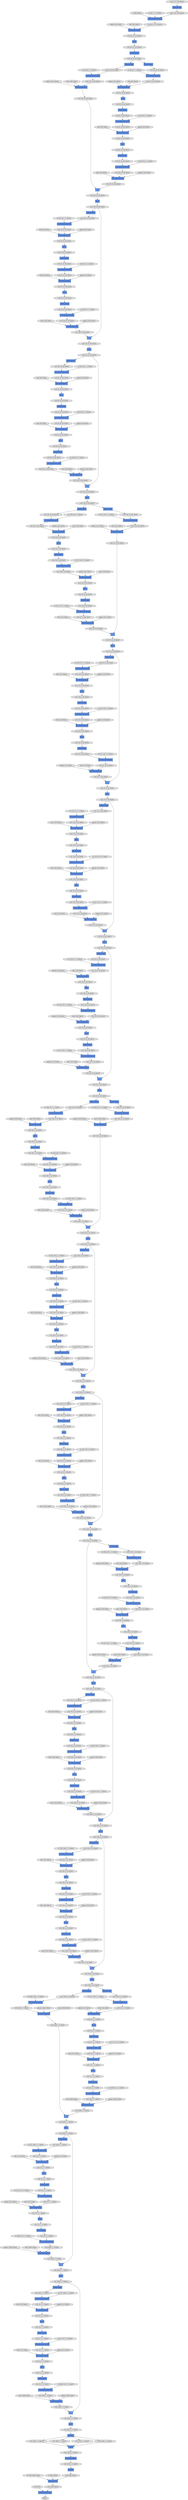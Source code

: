 digraph graphname{rankdir=TB;47466506158160 [label="(128, 1024, 4, 14), float32",shape="octagon",fillcolor="#E0E0E0",style="filled"];47465278865488 [label="gamma: (256), float32",shape="octagon",fillcolor="#E0E0E0",style="filled"];47466506027152 [label="HaloExchange",shape="record",fillcolor="#6495ED",style="filled"];47466499211408 [label="(128, 256, 16, 56), float32",shape="octagon",fillcolor="#E0E0E0",style="filled"];47466499211472 [label="(128, 256, 16, 56), float32",shape="octagon",fillcolor="#E0E0E0",style="filled"];47466506158352 [label="(128, 1024, 4, 14), float32",shape="octagon",fillcolor="#E0E0E0",style="filled"];47466506027280 [label="(128, 128, 8, 28), float32",shape="octagon",fillcolor="#E0E0E0",style="filled"];47465278767440 [label="W: (256, 512, 1, 1), float32",shape="octagon",fillcolor="#E0E0E0",style="filled"];47465278865808 [label="beta: (256), float32",shape="octagon",fillcolor="#E0E0E0",style="filled"];47466506027536 [label="(128, 512, 8, 28), float32",shape="octagon",fillcolor="#E0E0E0",style="filled"];47466506158736 [label="(128, 256, 4, 14), float32",shape="octagon",fillcolor="#E0E0E0",style="filled"];47466506027664 [label="(128, 512, 8, 28), float32",shape="octagon",fillcolor="#E0E0E0",style="filled"];47466499211984 [label="HaloExchange",shape="record",fillcolor="#6495ED",style="filled"];47465278866192 [label="W: (256, 256, 3, 3), float32",shape="octagon",fillcolor="#E0E0E0",style="filled"];47465278767888 [label="gamma: (256), float32",shape="octagon",fillcolor="#E0E0E0",style="filled"];47466506027792 [label="(128, 512, 8, 28), float32",shape="octagon",fillcolor="#E0E0E0",style="filled"];47466499212048 [label="(128, 256, 16, 56), float32",shape="octagon",fillcolor="#E0E0E0",style="filled"];47466506159120 [label="HaloExchange",shape="record",fillcolor="#6495ED",style="filled"];47466506028048 [label="Convolution2DFunction",shape="record",fillcolor="#6495ED",style="filled"];47465278768208 [label="beta: (256), float32",shape="octagon",fillcolor="#E0E0E0",style="filled"];47465278866640 [label="gamma: (256), float32",shape="octagon",fillcolor="#E0E0E0",style="filled"];47466506159376 [label="BatchNormalization",shape="record",fillcolor="#6495ED",style="filled"];47466506028304 [label="BatchNormalization",shape="record",fillcolor="#6495ED",style="filled"];47466499212560 [label="(128, 128, 8, 28), float32",shape="octagon",fillcolor="#E0E0E0",style="filled"];47466506159440 [label="(128, 256, 4, 14), float32",shape="octagon",fillcolor="#E0E0E0",style="filled"];47466506028368 [label="(128, 512, 8, 28), float32",shape="octagon",fillcolor="#E0E0E0",style="filled"];47466506159568 [label="Convolution2DFunction",shape="record",fillcolor="#6495ED",style="filled"];47465278768592 [label="W: (256, 256, 3, 3), float32",shape="octagon",fillcolor="#E0E0E0",style="filled"];47465278866960 [label="beta: (256), float32",shape="octagon",fillcolor="#E0E0E0",style="filled"];47466506159696 [label="(128, 256, 4, 14), float32",shape="octagon",fillcolor="#E0E0E0",style="filled"];47466499212944 [label="_ + _",shape="record",fillcolor="#6495ED",style="filled"];47466506159824 [label="HaloExchange",shape="record",fillcolor="#6495ED",style="filled"];47466506028880 [label="AllGather",shape="record",fillcolor="#6495ED",style="filled"];47466506159952 [label="(128, 256, 4, 14), float32",shape="octagon",fillcolor="#E0E0E0",style="filled"];47465278867344 [label="W: (1024, 256, 1, 1), float32",shape="octagon",fillcolor="#E0E0E0",style="filled"];47465278769040 [label="gamma: (256), float32",shape="octagon",fillcolor="#E0E0E0",style="filled"];47466506028944 [label="(128, 512, 8, 28), float32",shape="octagon",fillcolor="#E0E0E0",style="filled"];47466499213200 [label="BatchNormalization",shape="record",fillcolor="#6495ED",style="filled"];47466499213264 [label="(128, 128, 8, 28), float32",shape="octagon",fillcolor="#E0E0E0",style="filled"];47466499213392 [label="Convolution2DFunction",shape="record",fillcolor="#6495ED",style="filled"];47466506160336 [label="(128, 256, 4, 14), float32",shape="octagon",fillcolor="#E0E0E0",style="filled"];47465278769360 [label="beta: (256), float32",shape="octagon",fillcolor="#E0E0E0",style="filled"];47466499213520 [label="(128, 128, 8, 28), float32",shape="octagon",fillcolor="#E0E0E0",style="filled"];47464412580112 [label="MaxPoolingND",shape="record",fillcolor="#6495ED",style="filled"];47465278867792 [label="gamma: (1024), float32",shape="octagon",fillcolor="#E0E0E0",style="filled"];47466506029392 [label="_ + _",shape="record",fillcolor="#6495ED",style="filled"];47466499213648 [label="HaloExchange",shape="record",fillcolor="#6495ED",style="filled"];47466506029456 [label="(128, 256, 4, 14), float32",shape="octagon",fillcolor="#E0E0E0",style="filled"];47466499213776 [label="(128, 128, 8, 28), float32",shape="octagon",fillcolor="#E0E0E0",style="filled"];47466506160720 [label="Convolution2DFunction",shape="record",fillcolor="#6495ED",style="filled"];47465278769744 [label="W: (1024, 256, 1, 1), float32",shape="octagon",fillcolor="#E0E0E0",style="filled"];47465278868112 [label="beta: (1024), float32",shape="octagon",fillcolor="#E0E0E0",style="filled"];47466506029840 [label="Convolution2DFunction",shape="record",fillcolor="#6495ED",style="filled"];47466499214096 [label="ReLU",shape="record",fillcolor="#6495ED",style="filled"];47466506160976 [label="BatchNormalization",shape="record",fillcolor="#6495ED",style="filled"];47466499214160 [label="(128, 128, 8, 28), float32",shape="octagon",fillcolor="#E0E0E0",style="filled"];47466506161040 [label="(128, 256, 4, 14), float32",shape="octagon",fillcolor="#E0E0E0",style="filled"];47466506161168 [label="ReLU",shape="record",fillcolor="#6495ED",style="filled"];47465278770192 [label="gamma: (1024), float32",shape="octagon",fillcolor="#E0E0E0",style="filled"];47466506030096 [label="BatchNormalization",shape="record",fillcolor="#6495ED",style="filled"];47466506030160 [label="(128, 256, 4, 14), float32",shape="octagon",fillcolor="#E0E0E0",style="filled"];47466506161296 [label="(128, 256, 4, 14), float32",shape="octagon",fillcolor="#E0E0E0",style="filled"];47466506030288 [label="HaloExchange",shape="record",fillcolor="#6495ED",style="filled"];47466499214544 [label="Convolution2DFunction",shape="record",fillcolor="#6495ED",style="filled"];47465278868752 [label="W: (512, 1024, 1, 1), float32",shape="octagon",fillcolor="#E0E0E0",style="filled"];47466506161424 [label="_ + _",shape="record",fillcolor="#6495ED",style="filled"];47465278770512 [label="beta: (1024), float32",shape="octagon",fillcolor="#E0E0E0",style="filled"];47466506030416 [label="(128, 256, 4, 14), float32",shape="octagon",fillcolor="#E0E0E0",style="filled"];47466506161552 [label="(128, 256, 4, 14), float32",shape="octagon",fillcolor="#E0E0E0",style="filled"];47466506030544 [label="HaloExchange",shape="record",fillcolor="#6495ED",style="filled"];47466499214800 [label="BatchNormalization",shape="record",fillcolor="#6495ED",style="filled"];47466499214864 [label="(128, 128, 8, 28), float32",shape="octagon",fillcolor="#E0E0E0",style="filled"];47466506161744 [label="BatchNormalization",shape="record",fillcolor="#6495ED",style="filled"];47466506030672 [label="(128, 256, 4, 14), float32",shape="octagon",fillcolor="#E0E0E0",style="filled"];47466499214992 [label="Convolution2DFunction",shape="record",fillcolor="#6495ED",style="filled"];47465278869200 [label="gamma: (512), float32",shape="octagon",fillcolor="#E0E0E0",style="filled"];47465278770896 [label="W: (1024, 512, 1, 1), float32",shape="octagon",fillcolor="#E0E0E0",style="filled"];47466506161936 [label="(128, 1024, 4, 14), float32",shape="octagon",fillcolor="#E0E0E0",style="filled"];47466499215120 [label="(128, 128, 8, 28), float32",shape="octagon",fillcolor="#E0E0E0",style="filled"];47466506162064 [label="(128, 1024, 4, 14), float32",shape="octagon",fillcolor="#E0E0E0",style="filled"];47466506030992 [label="ReLU",shape="record",fillcolor="#6495ED",style="filled"];47466499215248 [label="HaloExchange",shape="record",fillcolor="#6495ED",style="filled"];47466506162128 [label="Convolution2DFunction",shape="record",fillcolor="#6495ED",style="filled"];47466506031056 [label="(128, 256, 4, 14), float32",shape="octagon",fillcolor="#E0E0E0",style="filled"];47465175683152 [label="W: (512, 256, 1, 1), float32",shape="octagon",fillcolor="#E0E0E0",style="filled"];47465278804112 [label="beta: (1024), float32",shape="octagon",fillcolor="#E0E0E0",style="filled"];47464439550288 [label="b: (64), float32",shape="octagon",fillcolor="#E0E0E0",style="filled"];47466506228176 [label="(128, 512, 2, 7), float32",shape="octagon",fillcolor="#E0E0E0",style="filled"];47465175683600 [label="gamma: (512), float32",shape="octagon",fillcolor="#E0E0E0",style="filled"];47466506228304 [label="BatchNormalization",shape="record",fillcolor="#6495ED",style="filled"];47465175454352 [label="W: (64, 64, 1, 1), float32",shape="octagon",fillcolor="#E0E0E0",style="filled"];47466506228432 [label="(128, 512, 2, 7), float32",shape="octagon",fillcolor="#E0E0E0",style="filled"];47465278804688 [label="W: (256, 1024, 1, 1), float32",shape="octagon",fillcolor="#E0E0E0",style="filled"];47466506228560 [label="BatchNormalization",shape="record",fillcolor="#6495ED",style="filled"];47465175683920 [label="beta: (512), float32",shape="octagon",fillcolor="#E0E0E0",style="filled"];47466506228688 [label="(128, 512, 2, 7), float32",shape="octagon",fillcolor="#E0E0E0",style="filled"];47465175454736 [label="gamma: (64), float32",shape="octagon",fillcolor="#E0E0E0",style="filled"];47465278805136 [label="gamma: (256), float32",shape="octagon",fillcolor="#E0E0E0",style="filled"];47466506229072 [label="(128, 512, 2, 7), float32",shape="octagon",fillcolor="#E0E0E0",style="filled"];47465175455056 [label="beta: (64), float32",shape="octagon",fillcolor="#E0E0E0",style="filled"];47465175684496 [label="W: (128, 512, 1, 1), float32",shape="octagon",fillcolor="#E0E0E0",style="filled"];47465278805456 [label="beta: (256), float32",shape="octagon",fillcolor="#E0E0E0",style="filled"];47465175455440 [label="W: (64, 64, 3, 3), float32",shape="octagon",fillcolor="#E0E0E0",style="filled"];47465278805840 [label="W: (256, 256, 3, 3), float32",shape="octagon",fillcolor="#E0E0E0",style="filled"];47465175684944 [label="gamma: (128), float32",shape="octagon",fillcolor="#E0E0E0",style="filled"];47466506229712 [label="Convolution2DFunction",shape="record",fillcolor="#6495ED",style="filled"];47466506229776 [label="(128, 512, 2, 7), float32",shape="octagon",fillcolor="#E0E0E0",style="filled"];47466506229904 [label="ReLU",shape="record",fillcolor="#6495ED",style="filled"];47465175685264 [label="beta: (128), float32",shape="octagon",fillcolor="#E0E0E0",style="filled"];47465175455888 [label="gamma: (64), float32",shape="octagon",fillcolor="#E0E0E0",style="filled"];47466506230032 [label="(128, 512, 2, 7), float32",shape="octagon",fillcolor="#E0E0E0",style="filled"];47465278806288 [label="gamma: (256), float32",shape="octagon",fillcolor="#E0E0E0",style="filled"];47466506230160 [label="_ + _",shape="record",fillcolor="#6495ED",style="filled"];47465175456208 [label="beta: (64), float32",shape="octagon",fillcolor="#E0E0E0",style="filled"];47466506230288 [label="(128, 512, 2, 7), float32",shape="octagon",fillcolor="#E0E0E0",style="filled"];47465175685648 [label="W: (128, 128, 3, 3), float32",shape="octagon",fillcolor="#E0E0E0",style="filled"];47465278806608 [label="beta: (256), float32",shape="octagon",fillcolor="#E0E0E0",style="filled"];47466506230480 [label="ReLU",shape="record",fillcolor="#6495ED",style="filled"];47466506230544 [label="HaloExchange",shape="record",fillcolor="#6495ED",style="filled"];47466498475472 [label="BatchNormalization",shape="record",fillcolor="#6495ED",style="filled"];47465175456592 [label="W: (256, 64, 1, 1), float32",shape="octagon",fillcolor="#E0E0E0",style="filled"];47466506230672 [label="(128, 2048, 2, 7), float32",shape="octagon",fillcolor="#E0E0E0",style="filled"];47465278806992 [label="W: (1024, 256, 1, 1), float32",shape="octagon",fillcolor="#E0E0E0",style="filled"];47465175686096 [label="gamma: (128), float32",shape="octagon",fillcolor="#E0E0E0",style="filled"];47466506230800 [label="(128, 2048, 2, 7), float32",shape="octagon",fillcolor="#E0E0E0",style="filled"];47466506230864 [label="BatchNormalization",shape="record",fillcolor="#6495ED",style="filled"];47464446467152 [label="W: (64, 3, 7, 7), float32",shape="octagon",fillcolor="#E0E0E0",style="filled"];47466506231056 [label="ReLU",shape="record",fillcolor="#6495ED",style="filled"];47465175686416 [label="beta: (128), float32",shape="octagon",fillcolor="#E0E0E0",style="filled"];47465175457040 [label="gamma: (256), float32",shape="octagon",fillcolor="#E0E0E0",style="filled"];47465278807440 [label="gamma: (1024), float32",shape="octagon",fillcolor="#E0E0E0",style="filled"];47466506231312 [label="Convolution2DFunction",shape="record",fillcolor="#6495ED",style="filled"];47466506231376 [label="(128, 2048, 2, 7), float32",shape="octagon",fillcolor="#E0E0E0",style="filled"];47465175457360 [label="beta: (256), float32",shape="octagon",fillcolor="#E0E0E0",style="filled"];47464446467664 [label="gamma: (64), float32",shape="octagon",fillcolor="#E0E0E0",style="filled"];47465175686800 [label="W: (512, 128, 1, 1), float32",shape="octagon",fillcolor="#E0E0E0",style="filled"];47465278807760 [label="beta: (1024), float32",shape="octagon",fillcolor="#E0E0E0",style="filled"];47464446467984 [label="beta: (64), float32",shape="octagon",fillcolor="#E0E0E0",style="filled"];47465279079504 [label="ReLU",shape="record",fillcolor="#6495ED",style="filled"];47465175457744 [label="W: (256, 64, 1, 1), float32",shape="octagon",fillcolor="#E0E0E0",style="filled"];47466506068048 [label="(128, 1024, 4, 14), float32",shape="octagon",fillcolor="#E0E0E0",style="filled"];47466505969808 [label="(128, 128, 8, 28), float32",shape="octagon",fillcolor="#E0E0E0",style="filled"];47466506133712 [label="(128, 256, 4, 14), float32",shape="octagon",fillcolor="#E0E0E0",style="filled"];47466505969936 [label="BatchNormalization",shape="record",fillcolor="#6495ED",style="filled"];47466505970064 [label="(128, 128, 8, 28), float32",shape="octagon",fillcolor="#E0E0E0",style="filled"];47466505970192 [label="BatchNormalization",shape="record",fillcolor="#6495ED",style="filled"];47466506068560 [label="(128, 256, 4, 14), float32",shape="octagon",fillcolor="#E0E0E0",style="filled"];47466505970320 [label="(128, 128, 8, 28), float32",shape="octagon",fillcolor="#E0E0E0",style="filled"];47466498475856 [label="(128, 64, 16, 56), float32",shape="octagon",fillcolor="#E0E0E0",style="filled"];47466506134416 [label="(128, 256, 4, 14), float32",shape="octagon",fillcolor="#E0E0E0",style="filled"];47466498990992 [label="(128, 3, 63, 226), float32",shape="octagon",fillcolor="#E0E0E0",style="filled"];47466506068944 [label="BatchNormalization",shape="record",fillcolor="#6495ED",style="filled"];47466506134544 [label="BatchNormalization",shape="record",fillcolor="#6495ED",style="filled"];47466505970704 [label="(128, 128, 8, 28), float32",shape="octagon",fillcolor="#E0E0E0",style="filled"];47466506134672 [label="(128, 256, 4, 14), float32",shape="octagon",fillcolor="#E0E0E0",style="filled"];47466506069200 [label="BatchNormalization",shape="record",fillcolor="#6495ED",style="filled"];47466506069264 [label="(128, 256, 4, 14), float32",shape="octagon",fillcolor="#E0E0E0",style="filled"];47466506134928 [label="(128, 256, 4, 14), float32",shape="octagon",fillcolor="#E0E0E0",style="filled"];47466506069392 [label="Convolution2DFunction",shape="record",fillcolor="#6495ED",style="filled"];47466506069520 [label="(128, 256, 4, 14), float32",shape="octagon",fillcolor="#E0E0E0",style="filled"];47466506135120 [label="ReLU",shape="record",fillcolor="#6495ED",style="filled"];47466506135184 [label="HaloExchange",shape="record",fillcolor="#6495ED",style="filled"];47466506069648 [label="HaloExchange",shape="record",fillcolor="#6495ED",style="filled"];47466505971344 [label="Convolution2DFunction",shape="record",fillcolor="#6495ED",style="filled"];47466505971408 [label="(128, 128, 8, 28), float32",shape="octagon",fillcolor="#E0E0E0",style="filled"];47466506135312 [label="(128, 1024, 4, 14), float32",shape="octagon",fillcolor="#E0E0E0",style="filled"];47466506069776 [label="(128, 256, 4, 14), float32",shape="octagon",fillcolor="#E0E0E0",style="filled"];47466505971536 [label="ReLU",shape="record",fillcolor="#6495ED",style="filled"];47466506135440 [label="(128, 1024, 4, 14), float32",shape="octagon",fillcolor="#E0E0E0",style="filled"];47466498992016 [label="HaloExchange",shape="record",fillcolor="#6495ED",style="filled"];47466506135504 [label="BatchNormalization",shape="record",fillcolor="#6495ED",style="filled"];47466505971664 [label="(128, 128, 8, 28), float32",shape="octagon",fillcolor="#E0E0E0",style="filled"];47466505971792 [label="_ + _",shape="record",fillcolor="#6495ED",style="filled"];47466506135696 [label="HaloExchange",shape="record",fillcolor="#6495ED",style="filled"];47466506070160 [label="(128, 256, 4, 14), float32",shape="octagon",fillcolor="#E0E0E0",style="filled"];47466505971920 [label="(128, 128, 8, 28), float32",shape="octagon",fillcolor="#E0E0E0",style="filled"];47466506135952 [label="Convolution2DFunction",shape="record",fillcolor="#6495ED",style="filled"];47466505972112 [label="ReLU",shape="record",fillcolor="#6495ED",style="filled"];47466506136016 [label="(128, 1024, 4, 14), float32",shape="octagon",fillcolor="#E0E0E0",style="filled"];47466505972176 [label="HaloExchange",shape="record",fillcolor="#6495ED",style="filled"];47466506070544 [label="Convolution2DFunction",shape="record",fillcolor="#6495ED",style="filled"];47466505972304 [label="(128, 512, 8, 28), float32",shape="octagon",fillcolor="#E0E0E0",style="filled"];47466505972432 [label="(128, 512, 8, 28), float32",shape="octagon",fillcolor="#E0E0E0",style="filled"];47466506070800 [label="BatchNormalization",shape="record",fillcolor="#6495ED",style="filled"];47466505972496 [label="BatchNormalization",shape="record",fillcolor="#6495ED",style="filled"];47466506070864 [label="(128, 256, 4, 14), float32",shape="octagon",fillcolor="#E0E0E0",style="filled"];47466506136528 [label="HaloExchange",shape="record",fillcolor="#6495ED",style="filled"];47466506070992 [label="ReLU",shape="record",fillcolor="#6495ED",style="filled"];47466505972688 [label="ReLU",shape="record",fillcolor="#6495ED",style="filled"];47466506136592 [label="(128, 1024, 4, 14), float32",shape="octagon",fillcolor="#E0E0E0",style="filled"];47466498993168 [label="_ + _",shape="record",fillcolor="#6495ED",style="filled"];47466506071120 [label="(128, 256, 4, 14), float32",shape="octagon",fillcolor="#E0E0E0",style="filled"];47466506136784 [label="(128, 1024, 4, 14), float32",shape="octagon",fillcolor="#E0E0E0",style="filled"];47466506071248 [label="_ + _",shape="record",fillcolor="#6495ED",style="filled"];47466505972944 [label="Convolution2DFunction",shape="record",fillcolor="#6495ED",style="filled"];47466505973008 [label="(128, 512, 8, 28), float32",shape="octagon",fillcolor="#E0E0E0",style="filled"];47466506071376 [label="(128, 256, 4, 14), float32",shape="octagon",fillcolor="#E0E0E0",style="filled"];47466506137104 [label="ReLU",shape="record",fillcolor="#6495ED",style="filled"];47466506071568 [label="ReLU",shape="record",fillcolor="#6495ED",style="filled"];47466506137168 [label="(128, 256, 4, 14), float32",shape="octagon",fillcolor="#E0E0E0",style="filled"];47466506071696 [label="HaloExchange",shape="record",fillcolor="#6495ED",style="filled"];47466506071760 [label="(128, 1024, 4, 14), float32",shape="octagon",fillcolor="#E0E0E0",style="filled"];47466505973520 [label="HaloExchange",shape="record",fillcolor="#6495ED",style="filled"];47466506071888 [label="(128, 1024, 4, 14), float32",shape="octagon",fillcolor="#E0E0E0",style="filled"];47466505973584 [label="(128, 512, 8, 28), float32",shape="octagon",fillcolor="#E0E0E0",style="filled"];47466506071952 [label="Convolution2DFunction",shape="record",fillcolor="#6495ED",style="filled"];47466506137552 [label="Convolution2DFunction",shape="record",fillcolor="#6495ED",style="filled"];47466505973712 [label="(128, 512, 8, 28), float32",shape="octagon",fillcolor="#E0E0E0",style="filled"];47466506268752 [label="(128, 2048, 2, 7), float32",shape="octagon",fillcolor="#E0E0E0",style="filled"];47465278910544 [label="W: (512, 2048, 1, 1), float32",shape="octagon",fillcolor="#E0E0E0",style="filled"];47465175691408 [label="gamma: (512), float32",shape="octagon",fillcolor="#E0E0E0",style="filled"];47465175658640 [label="gamma: (256), float32",shape="octagon",fillcolor="#E0E0E0",style="filled"];47466506269008 [label="(128, 2048, 2, 7), float32",shape="octagon",fillcolor="#E0E0E0",style="filled"];47465175691728 [label="beta: (512), float32",shape="octagon",fillcolor="#E0E0E0",style="filled"];47465175658960 [label="beta: (256), float32",shape="octagon",fillcolor="#E0E0E0",style="filled"];47465175495120 [label="gamma: (256), float32",shape="octagon",fillcolor="#E0E0E0",style="filled"];47465278910992 [label="gamma: (512), float32",shape="octagon",fillcolor="#E0E0E0",style="filled"];47466506269328 [label="(128, 2048, 2, 7), float32",shape="octagon",fillcolor="#E0E0E0",style="filled"];47466506040016 [label="(128, 256, 4, 14), float32",shape="octagon",fillcolor="#E0E0E0",style="filled"];47465175495440 [label="beta: (256), float32",shape="octagon",fillcolor="#E0E0E0",style="filled"];47465278911312 [label="beta: (512), float32",shape="octagon",fillcolor="#E0E0E0",style="filled"];47466506040144 [label="BatchNormalization",shape="record",fillcolor="#6495ED",style="filled"];47466506040272 [label="(128, 256, 4, 14), float32",shape="octagon",fillcolor="#E0E0E0",style="filled"];47465175692304 [label="W: (128, 512, 1, 1), float32",shape="octagon",fillcolor="#E0E0E0",style="filled"];47465175659536 [label="W: (64, 256, 1, 1), float32",shape="octagon",fillcolor="#E0E0E0",style="filled"];47466506040400 [label="Convolution2DFunction",shape="record",fillcolor="#6495ED",style="filled"];47466506269904 [label="(128, 2048, 2, 7), float32",shape="octagon",fillcolor="#E0E0E0",style="filled"];47465278911696 [label="W: (512, 512, 3, 3), float32",shape="octagon",fillcolor="#E0E0E0",style="filled"];47466506040528 [label="(128, 256, 4, 14), float32",shape="octagon",fillcolor="#E0E0E0",style="filled"];47466506270032 [label="(128, 2048, 2, 7), float32",shape="octagon",fillcolor="#E0E0E0",style="filled"];47465175692752 [label="gamma: (128), float32",shape="octagon",fillcolor="#E0E0E0",style="filled"];47465175659984 [label="gamma: (64), float32",shape="octagon",fillcolor="#E0E0E0",style="filled"];47466506040848 [label="BatchNormalization",shape="record",fillcolor="#6495ED",style="filled"];47466506040912 [label="(128, 1024, 4, 14), float32",shape="octagon",fillcolor="#E0E0E0",style="filled"];47465278912144 [label="gamma: (512), float32",shape="octagon",fillcolor="#E0E0E0",style="filled"];47465175496336 [label="W: (64, 256, 1, 1), float32",shape="octagon",fillcolor="#E0E0E0",style="filled"];47466506041040 [label="(128, 512, 8, 28), float32",shape="octagon",fillcolor="#E0E0E0",style="filled"];47466506041104 [label="HaloExchange",shape="record",fillcolor="#6495ED",style="filled"];47465175693072 [label="beta: (128), float32",shape="octagon",fillcolor="#E0E0E0",style="filled"];47465175660304 [label="beta: (64), float32",shape="octagon",fillcolor="#E0E0E0",style="filled"];47465278912464 [label="beta: (512), float32",shape="octagon",fillcolor="#E0E0E0",style="filled"];47466506041296 [label="BatchNormalization",shape="record",fillcolor="#6495ED",style="filled"];47465175496656 [label="gamma: (64), float32",shape="octagon",fillcolor="#E0E0E0",style="filled"];47466506270736 [label="(128, 2048, 2, 7), float32",shape="octagon",fillcolor="#E0E0E0",style="filled"];47465175693456 [label="W: (128, 128, 3, 3), float32",shape="octagon",fillcolor="#E0E0E0",style="filled"];47465175660688 [label="W: (64, 64, 3, 3), float32",shape="octagon",fillcolor="#E0E0E0",style="filled"];47466506041552 [label="ReLU",shape="record",fillcolor="#6495ED",style="filled"];47466506041616 [label="(128, 1024, 4, 14), float32",shape="octagon",fillcolor="#E0E0E0",style="filled"];47465175496976 [label="beta: (64), float32",shape="octagon",fillcolor="#E0E0E0",style="filled"];47466506271056 [label="(128, 2048, 2, 7), float32",shape="octagon",fillcolor="#E0E0E0",style="filled"];47465278912848 [label="W: (2048, 512, 1, 1), float32",shape="octagon",fillcolor="#E0E0E0",style="filled"];47466506271120 [label="(128), int32",shape="octagon",fillcolor="#E0E0E0",style="filled"];47465175693904 [label="gamma: (128), float32",shape="octagon",fillcolor="#E0E0E0",style="filled"];47465175661136 [label="gamma: (64), float32",shape="octagon",fillcolor="#E0E0E0",style="filled"];47466506271376 [label="(128, 2048, 8, 7), float32",shape="octagon",fillcolor="#E0E0E0",style="filled"];47466506042000 [label="(128, 1024, 4, 14), float32",shape="octagon",fillcolor="#E0E0E0",style="filled"];47465175497360 [label="W: (64, 64, 3, 3), float32",shape="octagon",fillcolor="#E0E0E0",style="filled"];47466506042064 [label="ReLU",shape="record",fillcolor="#6495ED",style="filled"];47465278913296 [label="gamma: (2048), float32",shape="octagon",fillcolor="#E0E0E0",style="filled"];47466506042128 [label="(128, 1024, 4, 14), float32",shape="octagon",fillcolor="#E0E0E0",style="filled"];47466506271632 [label="LinearFunction",shape="record",fillcolor="#6495ED",style="filled"];47466506042256 [label="(128, 1024, 4, 14), float32",shape="octagon",fillcolor="#E0E0E0",style="filled"];47465175694224 [label="beta: (128), float32",shape="octagon",fillcolor="#E0E0E0",style="filled"];47465175661456 [label="beta: (64), float32",shape="octagon",fillcolor="#E0E0E0",style="filled"];47466506042320 [label="ReLU",shape="record",fillcolor="#6495ED",style="filled"];47465175497680 [label="gamma: (64), float32",shape="octagon",fillcolor="#E0E0E0",style="filled"];47465278913616 [label="beta: (2048), float32",shape="octagon",fillcolor="#E0E0E0",style="filled"];47466506271888 [label="(128, 2048, 2, 1), float32",shape="octagon",fillcolor="#E0E0E0",style="filled"];47466506042512 [label="Convolution2DFunction",shape="record",fillcolor="#6495ED",style="filled"];47465175694608 [label="W: (512, 128, 1, 1), float32",shape="octagon",fillcolor="#E0E0E0",style="filled"];47465175661840 [label="W: (256, 64, 1, 1), float32",shape="octagon",fillcolor="#E0E0E0",style="filled"];47465175498000 [label="beta: (64), float32",shape="octagon",fillcolor="#E0E0E0",style="filled"];47466506042768 [label="HaloExchange",shape="record",fillcolor="#6495ED",style="filled"];47466506042832 [label="(128, 1024, 4, 14), float32",shape="octagon",fillcolor="#E0E0E0",style="filled"];47465278914192 [label="W: (512, 2048, 1, 1), float32",shape="octagon",fillcolor="#E0E0E0",style="filled"];47465175498384 [label="W: (256, 64, 1, 1), float32",shape="octagon",fillcolor="#E0E0E0",style="filled"];47465175695056 [label="gamma: (512), float32",shape="octagon",fillcolor="#E0E0E0",style="filled"];47465175662288 [label="gamma: (256), float32",shape="octagon",fillcolor="#E0E0E0",style="filled"];47466506043344 [label="HaloExchange",shape="record",fillcolor="#6495ED",style="filled"];47466506272720 [label="(128, 4096), float32",shape="octagon",fillcolor="#E0E0E0",style="filled"];47466450075728 [label="HaloExchange",shape="record",fillcolor="#6495ED",style="filled"];47466506207376 [label="(128, 512, 2, 7), float32",shape="octagon",fillcolor="#E0E0E0",style="filled"];47466506109072 [label="(128, 256, 4, 14), float32",shape="octagon",fillcolor="#E0E0E0",style="filled"];47466498474128 [label="Convolution2DFunction",shape="record",fillcolor="#6495ED",style="filled"];47466506240208 [label="(128, 2048, 2, 7), float32",shape="octagon",fillcolor="#E0E0E0",style="filled"];47465278783696 [label="gamma: (1024), float32",shape="octagon",fillcolor="#E0E0E0",style="filled"];47466506207504 [label="Convolution2DFunction",shape="record",fillcolor="#6495ED",style="filled"];47466506010896 [label="BatchNormalization",shape="record",fillcolor="#6495ED",style="filled"];47466506142032 [label="(128, 256, 4, 14), float32",shape="octagon",fillcolor="#E0E0E0",style="filled"];47466506010960 [label="(128, 512, 8, 28), float32",shape="octagon",fillcolor="#E0E0E0",style="filled"];47466498474320 [label="BatchNormalization",shape="record",fillcolor="#6495ED",style="filled"];47466450075984 [label="(128, 256, 16, 56), float32",shape="octagon",fillcolor="#E0E0E0",style="filled"];47466506240400 [label="(128, 2048, 2, 7), float32",shape="octagon",fillcolor="#E0E0E0",style="filled"];47466506207632 [label="(128, 512, 2, 7), float32",shape="octagon",fillcolor="#E0E0E0",style="filled"];47465278849424 [label="gamma: (256), float32",shape="octagon",fillcolor="#E0E0E0",style="filled"];47466506109328 [label="(128, 256, 4, 14), float32",shape="octagon",fillcolor="#E0E0E0",style="filled"];47466506142160 [label="BatchNormalization",shape="record",fillcolor="#6495ED",style="filled"];47466450076048 [label="_ + _",shape="record",fillcolor="#6495ED",style="filled"];47466450076112 [label="BatchNormalization",shape="record",fillcolor="#6495ED",style="filled"];47466498474448 [label="ReLU",shape="record",fillcolor="#6495ED",style="filled"];47465278784016 [label="beta: (1024), float32",shape="octagon",fillcolor="#E0E0E0",style="filled"];47466450076176 [label="ReLU",shape="record",fillcolor="#6495ED",style="filled"];47466498474512 [label="Convolution2DFunction",shape="record",fillcolor="#6495ED",style="filled"];47466506142288 [label="(128, 256, 4, 14), float32",shape="octagon",fillcolor="#E0E0E0",style="filled"];47466506109520 [label="_ + _",shape="record",fillcolor="#6495ED",style="filled"];47466506109584 [label="HaloExchange",shape="record",fillcolor="#6495ED",style="filled"];47466506207952 [label="BatchNormalization",shape="record",fillcolor="#6495ED",style="filled"];47466506142416 [label="BatchNormalization",shape="record",fillcolor="#6495ED",style="filled"];47465278849744 [label="beta: (256), float32",shape="octagon",fillcolor="#E0E0E0",style="filled"];47466498474704 [label="ReLU",shape="record",fillcolor="#6495ED",style="filled"];47466506240784 [label="(128, 512, 2, 7), float32",shape="octagon",fillcolor="#E0E0E0",style="filled"];47466506208016 [label="(128, 2048, 2, 7), float32",shape="octagon",fillcolor="#E0E0E0",style="filled"];47466506109712 [label="(128, 1024, 4, 14), float32",shape="octagon",fillcolor="#E0E0E0",style="filled"];47466506142544 [label="(128, 256, 4, 14), float32",shape="octagon",fillcolor="#E0E0E0",style="filled"];47466506011472 [label="Convolution2DFunction",shape="record",fillcolor="#6495ED",style="filled"];47466498474832 [label="(128, 64, 32, 113), float32",shape="octagon",fillcolor="#E0E0E0",style="filled"];47466506208144 [label="(128, 1024, 4, 14), float32",shape="octagon",fillcolor="#E0E0E0",style="filled"];47466506109840 [label="(128, 1024, 4, 14), float32",shape="octagon",fillcolor="#E0E0E0",style="filled"];47466506011536 [label="(128, 512, 8, 28), float32",shape="octagon",fillcolor="#E0E0E0",style="filled"];47466450076560 [label="(128, 256, 16, 56), float32",shape="octagon",fillcolor="#E0E0E0",style="filled"];47466506208208 [label="HaloExchange",shape="record",fillcolor="#6495ED",style="filled"];47466506109904 [label="BatchNormalization",shape="record",fillcolor="#6495ED",style="filled"];47466498474960 [label="HaloExchange",shape="record",fillcolor="#6495ED",style="filled"];47466450076688 [label="(128, 256, 16, 56), float32",shape="octagon",fillcolor="#E0E0E0",style="filled"];47465278850128 [label="W: (256, 256, 3, 3), float32",shape="octagon",fillcolor="#E0E0E0",style="filled"];47465278784592 [label="W: (256, 1024, 1, 1), float32",shape="octagon",fillcolor="#E0E0E0",style="filled"];47466506011728 [label="(128, 512, 8, 28), float32",shape="octagon",fillcolor="#E0E0E0",style="filled"];47466450076752 [label="(128, 64, 16, 56), float32",shape="octagon",fillcolor="#E0E0E0",style="filled"];47466506241168 [label="AveragePooling2D",shape="record",fillcolor="#6495ED",style="filled"];47466506208400 [label="BatchNormalization",shape="record",fillcolor="#6495ED",style="filled"];47466506110096 [label="Convolution2DFunction",shape="record",fillcolor="#6495ED",style="filled"];47466498475088 [label="(128, 64, 16, 56), float32",shape="octagon",fillcolor="#E0E0E0",style="filled"];47466506142928 [label="(128, 256, 4, 14), float32",shape="octagon",fillcolor="#E0E0E0",style="filled"];47466450076880 [label="(128, 256, 16, 56), float32",shape="octagon",fillcolor="#E0E0E0",style="filled"];47466498475216 [label="(128, 64, 32, 113), float32",shape="octagon",fillcolor="#E0E0E0",style="filled"];47466450076944 [label="HaloExchange",shape="record",fillcolor="#6495ED",style="filled"];47466498475280 [label="Convolution2DFunction",shape="record",fillcolor="#6495ED",style="filled"];47465279079696 [label="Convolution2DFunction",shape="record",fillcolor="#6495ED",style="filled"];47466450077072 [label="Reshape",shape="record",fillcolor="#6495ED",style="filled"];47466506241424 [label="BatchNormalization",shape="record",fillcolor="#6495ED",style="filled"];47466506208656 [label="ReLU",shape="record",fillcolor="#6495ED",style="filled"];47466506110352 [label="Convolution2DFunction",shape="record",fillcolor="#6495ED",style="filled"];47466506241488 [label="(128, 512, 2, 7), float32",shape="octagon",fillcolor="#E0E0E0",style="filled"];47466506208720 [label="(128, 2048, 2, 7), float32",shape="octagon",fillcolor="#E0E0E0",style="filled"];47466506110416 [label="(128, 1024, 4, 14), float32",shape="octagon",fillcolor="#E0E0E0",style="filled"];47466506012112 [label="(128, 128, 8, 28), float32",shape="octagon",fillcolor="#E0E0E0",style="filled"];47465278785040 [label="gamma: (256), float32",shape="octagon",fillcolor="#E0E0E0",style="filled"];47465278850576 [label="gamma: (256), float32",shape="octagon",fillcolor="#E0E0E0",style="filled"];47466450077136 [label="HaloExchange",shape="record",fillcolor="#6495ED",style="filled"];47466498475536 [label="BatchNormalization",shape="record",fillcolor="#6495ED",style="filled"];47466506241616 [label="Convolution2DFunction",shape="record",fillcolor="#6495ED",style="filled"];47466450077264 [label="ReLU",shape="record",fillcolor="#6495ED",style="filled"];47466450077328 [label="(128, 64, 16, 56), float32",shape="octagon",fillcolor="#E0E0E0",style="filled"];47466506241744 [label="(128, 512, 2, 7), float32",shape="octagon",fillcolor="#E0E0E0",style="filled"];47466498475792 [label="(128, 64, 16, 56), float32",shape="octagon",fillcolor="#E0E0E0",style="filled"];47466450077456 [label="(128, 64, 16, 56), float32",shape="octagon",fillcolor="#E0E0E0",style="filled"];47466506241872 [label="HaloExchange",shape="record",fillcolor="#6495ED",style="filled"];47466506209104 [label="(128, 2048, 2, 7), float32",shape="octagon",fillcolor="#E0E0E0",style="filled"];47466506143568 [label="Convolution2DFunction",shape="record",fillcolor="#6495ED",style="filled"];47465278785360 [label="beta: (256), float32",shape="octagon",fillcolor="#E0E0E0",style="filled"];47466506209168 [label="ReLU",shape="record",fillcolor="#6495ED",style="filled"];47466506143632 [label="(128, 256, 4, 14), float32",shape="octagon",fillcolor="#E0E0E0",style="filled"];47465278850896 [label="beta: (256), float32",shape="octagon",fillcolor="#E0E0E0",style="filled"];47466506012496 [label="ReLU",shape="record",fillcolor="#6495ED",style="filled"];47466506242000 [label="(128, 512, 2, 7), float32",shape="octagon",fillcolor="#E0E0E0",style="filled"];47466506209232 [label="(128, 2048, 2, 7), float32",shape="octagon",fillcolor="#E0E0E0",style="filled"];47466506110928 [label="HaloExchange",shape="record",fillcolor="#6495ED",style="filled"];47466498475984 [label="Convolution2DFunction",shape="record",fillcolor="#6495ED",style="filled"];47466506143760 [label="ReLU",shape="record",fillcolor="#6495ED",style="filled"];47466506110992 [label="(128, 1024, 4, 14), float32",shape="octagon",fillcolor="#E0E0E0",style="filled"];47466498476048 [label="HaloExchange",shape="record",fillcolor="#6495ED",style="filled"];47466506209360 [label="(128, 2048, 2, 7), float32",shape="octagon",fillcolor="#E0E0E0",style="filled"];47466506012752 [label="Convolution2DFunction",shape="record",fillcolor="#6495ED",style="filled"];47466498476112 [label="HaloExchange",shape="record",fillcolor="#6495ED",style="filled"];47466506209424 [label="Convolution2DFunction",shape="record",fillcolor="#6495ED",style="filled"];47466506143888 [label="(128, 256, 4, 14), float32",shape="octagon",fillcolor="#E0E0E0",style="filled"];47466506012816 [label="(128, 128, 8, 28), float32",shape="octagon",fillcolor="#E0E0E0",style="filled"];47466498476176 [label="(128, 64, 32, 113), float32",shape="octagon",fillcolor="#E0E0E0",style="filled"];47465278851280 [label="W: (1024, 256, 1, 1), float32",shape="octagon",fillcolor="#E0E0E0",style="filled"];47466506111184 [label="(128, 1024, 4, 14), float32",shape="octagon",fillcolor="#E0E0E0",style="filled"];47465278785744 [label="W: (256, 256, 3, 3), float32",shape="octagon",fillcolor="#E0E0E0",style="filled"];47466450077904 [label="(128, 64, 16, 56), float32",shape="octagon",fillcolor="#E0E0E0",style="filled"];47466506144016 [label="_ + _",shape="record",fillcolor="#6495ED",style="filled"];47466506012944 [label="ReLU",shape="record",fillcolor="#6495ED",style="filled"];47466498476240 [label="(128, 64, 16, 56), float32",shape="octagon",fillcolor="#E0E0E0",style="filled"];47466506242384 [label="(128, 512, 2, 7), float32",shape="octagon",fillcolor="#E0E0E0",style="filled"];47466506209616 [label="Convolution2DFunction",shape="record",fillcolor="#6495ED",style="filled"];47466498476368 [label="HaloExchange",shape="record",fillcolor="#6495ED",style="filled"];47466506144144 [label="(128, 256, 4, 14), float32",shape="octagon",fillcolor="#E0E0E0",style="filled"];47466506013072 [label="(128, 128, 8, 28), float32",shape="octagon",fillcolor="#E0E0E0",style="filled"];47466450078096 [label="Convolution2DFunction",shape="record",fillcolor="#6495ED",style="filled"];47466506111504 [label="ReLU",shape="record",fillcolor="#6495ED",style="filled"];47466506013200 [label="HaloExchange",shape="record",fillcolor="#6495ED",style="filled"];47466450078224 [label="BatchNormalization",shape="record",fillcolor="#6495ED",style="filled"];47466498476560 [label="ReLU",shape="record",fillcolor="#6495ED",style="filled"];47466506209872 [label="HaloExchange",shape="record",fillcolor="#6495ED",style="filled"];47466506144336 [label="ReLU",shape="record",fillcolor="#6495ED",style="filled"];47466506111568 [label="(128, 256, 4, 14), float32",shape="octagon",fillcolor="#E0E0E0",style="filled"];47466506209936 [label="(128, 2048, 2, 7), float32",shape="octagon",fillcolor="#E0E0E0",style="filled"];47466506144400 [label="HaloExchange",shape="record",fillcolor="#6495ED",style="filled"];47465278851728 [label="gamma: (1024), float32",shape="octagon",fillcolor="#E0E0E0",style="filled"];47465278786192 [label="gamma: (256), float32",shape="octagon",fillcolor="#E0E0E0",style="filled"];47466506242768 [label="Convolution2DFunction",shape="record",fillcolor="#6495ED",style="filled"];47466506013328 [label="(128, 128, 8, 28), float32",shape="octagon",fillcolor="#E0E0E0",style="filled"];47466450078416 [label="BatchNormalization",shape="record",fillcolor="#6495ED",style="filled"];47466498476752 [label="(128, 64, 16, 56), float32",shape="octagon",fillcolor="#E0E0E0",style="filled"];47466506144528 [label="(128, 1024, 4, 14), float32",shape="octagon",fillcolor="#E0E0E0",style="filled"];47466450078480 [label="HaloExchange",shape="record",fillcolor="#6495ED",style="filled"];47466498476816 [label="(128, 64, 16, 56), float32",shape="octagon",fillcolor="#E0E0E0",style="filled"];47466506144656 [label="(128, 1024, 4, 14), float32",shape="octagon",fillcolor="#E0E0E0",style="filled"];47466450078608 [label="Convolution2DFunction",shape="record",fillcolor="#6495ED",style="filled"];47466498476944 [label="HaloExchange",shape="record",fillcolor="#6495ED",style="filled"];47465278786512 [label="beta: (256), float32",shape="octagon",fillcolor="#E0E0E0",style="filled"];47466506243024 [label="BatchNormalization",shape="record",fillcolor="#6495ED",style="filled"];47466506144720 [label="BatchNormalization",shape="record",fillcolor="#6495ED",style="filled"];47465278852048 [label="beta: (1024), float32",shape="octagon",fillcolor="#E0E0E0",style="filled"];47466506243088 [label="(128, 512, 2, 7), float32",shape="octagon",fillcolor="#E0E0E0",style="filled"];47466506111952 [label="Convolution2DFunction",shape="record",fillcolor="#6495ED",style="filled"];47466506013648 [label="ReLU",shape="record",fillcolor="#6495ED",style="filled"];47466506013712 [label="(128, 128, 8, 28), float32",shape="octagon",fillcolor="#E0E0E0",style="filled"];47466450078672 [label="(128, 256, 16, 56), float32",shape="octagon",fillcolor="#E0E0E0",style="filled"];47466498477136 [label="(128, 64, 16, 56), float32",shape="octagon",fillcolor="#E0E0E0",style="filled"];47466506243216 [label="ReLU",shape="record",fillcolor="#6495ED",style="filled"];47466506210448 [label="HaloExchange",shape="record",fillcolor="#6495ED",style="filled"];47466506144912 [label="ReLU",shape="record",fillcolor="#6495ED",style="filled"];47466498477200 [label="HaloExchange",shape="record",fillcolor="#6495ED",style="filled"];47466506210512 [label="(128, 2048, 2, 7), float32",shape="octagon",fillcolor="#E0E0E0",style="filled"];47466506112208 [label="BatchNormalization",shape="record",fillcolor="#6495ED",style="filled"];47466506243344 [label="(128, 512, 2, 7), float32",shape="octagon",fillcolor="#E0E0E0",style="filled"];47466506112272 [label="(128, 256, 4, 14), float32",shape="octagon",fillcolor="#E0E0E0",style="filled"];47465278786896 [label="W: (1024, 256, 1, 1), float32",shape="octagon",fillcolor="#E0E0E0",style="filled"];47466506243472 [label="_ + _",shape="record",fillcolor="#6495ED",style="filled"];47466506145168 [label="Convolution2DFunction",shape="record",fillcolor="#6495ED",style="filled"];47466506112400 [label="ReLU",shape="record",fillcolor="#6495ED",style="filled"];47466506014096 [label="Convolution2DFunction",shape="record",fillcolor="#6495ED",style="filled"];47466450079184 [label="SoftmaxCrossEntropy",shape="record",fillcolor="#6495ED",style="filled"];47466506210768 [label="HaloExchange",shape="record",fillcolor="#6495ED",style="filled"];47466506145232 [label="(128, 1024, 4, 14), float32",shape="octagon",fillcolor="#E0E0E0",style="filled"];47466506243600 [label="(128, 512, 2, 7), float32",shape="octagon",fillcolor="#E0E0E0",style="filled"];47466506112528 [label="(128, 256, 4, 14), float32",shape="octagon",fillcolor="#E0E0E0",style="filled"];47465278852688 [label="W: (256, 1024, 1, 1), float32",shape="octagon",fillcolor="#E0E0E0",style="filled"];47466506210960 [label="ReLU",shape="record",fillcolor="#6495ED",style="filled"];47466506112656 [label="HaloExchange",shape="record",fillcolor="#6495ED",style="filled"];47466506014352 [label="BatchNormalization",shape="record",fillcolor="#6495ED",style="filled"];47466450079376 [label="(128, 256, 16, 56), float32",shape="octagon",fillcolor="#E0E0E0",style="filled"];47466506243792 [label="Concat",shape="record",fillcolor="#6495ED",style="filled"];47466506211024 [label="(128, 512, 2, 7), float32",shape="octagon",fillcolor="#E0E0E0",style="filled"];47466506014416 [label="(128, 128, 8, 28), float32",shape="octagon",fillcolor="#E0E0E0",style="filled"];47466450079440 [label="Convolution2DFunction",shape="record",fillcolor="#6495ED",style="filled"];47466506112784 [label="(128, 256, 4, 14), float32",shape="octagon",fillcolor="#E0E0E0",style="filled"];47465278787344 [label="gamma: (1024), float32",shape="octagon",fillcolor="#E0E0E0",style="filled"];47466450079504 [label="(128, 256, 16, 56), float32",shape="octagon",fillcolor="#E0E0E0",style="filled"];47466506014544 [label="_ + _",shape="record",fillcolor="#6495ED",style="filled"];47466450079568 [label="(128, 64, 16, 56), float32",shape="octagon",fillcolor="#E0E0E0",style="filled"];47466506243984 [label="(128, 2048, 2, 7), float32",shape="octagon",fillcolor="#E0E0E0",style="filled"];47466506145744 [label="ReLU",shape="record",fillcolor="#6495ED",style="filled"];47466506112976 [label="ReLU",shape="record",fillcolor="#6495ED",style="filled"];47466506014672 [label="(128, 128, 8, 28), float32",shape="octagon",fillcolor="#E0E0E0",style="filled"];47466450112912 [label="HaloExchange",shape="record",fillcolor="#6495ED",style="filled"];47466506310096 [label="float32",shape="octagon",fillcolor="#E0E0E0",style="filled"];47466506310160 [label="(128, 1000), float32",shape="octagon",fillcolor="#E0E0E0",style="filled"];47466499035728 [label="(128, 64, 16, 56), float32",shape="octagon",fillcolor="#E0E0E0",style="filled"];47466499035792 [label="BatchNormalization",shape="record",fillcolor="#6495ED",style="filled"];47466450113360 [label="(128, 64, 16, 56), float32",shape="octagon",fillcolor="#E0E0E0",style="filled"];47466450113424 [label="(128, 256, 16, 56), float32",shape="octagon",fillcolor="#E0E0E0",style="filled"];47466499036112 [label="Convolution2DFunction",shape="record",fillcolor="#6495ED",style="filled"];47466450113616 [label="ReLU",shape="record",fillcolor="#6495ED",style="filled"];47466499036240 [label="(128, 3, 57, 226), float32",shape="octagon",fillcolor="#E0E0E0",style="filled"];47466499036304 [label="(128, 64, 16, 56), float32",shape="octagon",fillcolor="#E0E0E0",style="filled"];47466450113744 [label="(128, 64, 16, 56), float32",shape="octagon",fillcolor="#E0E0E0",style="filled"];47466450113808 [label="Convolution2DFunction",shape="record",fillcolor="#6495ED",style="filled"];47466450113936 [label="(128, 64, 16, 56), float32",shape="octagon",fillcolor="#E0E0E0",style="filled"];47466499036624 [label="(128, 64, 16, 56), float32",shape="octagon",fillcolor="#E0E0E0",style="filled"];47466450114000 [label="(128, 64, 16, 56), float32",shape="octagon",fillcolor="#E0E0E0",style="filled"];47466450114128 [label="(128, 256, 16, 56), float32",shape="octagon",fillcolor="#E0E0E0",style="filled"];47466499036816 [label="(128, 64, 16, 56), float32",shape="octagon",fillcolor="#E0E0E0",style="filled"];47466450114192 [label="(128, 64, 16, 56), float32",shape="octagon",fillcolor="#E0E0E0",style="filled"];47466450114320 [label="ReLU",shape="record",fillcolor="#6495ED",style="filled"];47466450114384 [label="Convolution2DFunction",shape="record",fillcolor="#6495ED",style="filled"];47466499037136 [label="(128, 64, 16, 56), float32",shape="octagon",fillcolor="#E0E0E0",style="filled"];47466499037328 [label="BatchNormalization",shape="record",fillcolor="#6495ED",style="filled"];47466450114768 [label="(128, 256, 16, 56), float32",shape="octagon",fillcolor="#E0E0E0",style="filled"];47466450114896 [label="(128, 64, 16, 56), float32",shape="octagon",fillcolor="#E0E0E0",style="filled"];47466450114960 [label="(128, 64, 16, 56), float32",shape="octagon",fillcolor="#E0E0E0",style="filled"];47466499037648 [label="ReLU",shape="record",fillcolor="#6495ED",style="filled"];47466450115152 [label="BatchNormalization",shape="record",fillcolor="#6495ED",style="filled"];47466450115216 [label="(128, 64, 16, 56), float32",shape="octagon",fillcolor="#E0E0E0",style="filled"];47466450115344 [label="HaloExchange",shape="record",fillcolor="#6495ED",style="filled"];47466499038032 [label="(128, 64, 16, 56), float32",shape="octagon",fillcolor="#E0E0E0",style="filled"];47466450115472 [label="BatchNormalization",shape="record",fillcolor="#6495ED",style="filled"];47466499038160 [label="_ + _",shape="record",fillcolor="#6495ED",style="filled"];47466450115536 [label="ReLU",shape="record",fillcolor="#6495ED",style="filled"];47466499038288 [label="(128, 64, 16, 56), float32",shape="octagon",fillcolor="#E0E0E0",style="filled"];47466499038480 [label="ReLU",shape="record",fillcolor="#6495ED",style="filled"];47466450115856 [label="(128, 256, 16, 56), float32",shape="octagon",fillcolor="#E0E0E0",style="filled"];47466499038544 [label="HaloExchange",shape="record",fillcolor="#6495ED",style="filled"];47466499038672 [label="(128, 256, 16, 56), float32",shape="octagon",fillcolor="#E0E0E0",style="filled"];47466450116048 [label="ReLU",shape="record",fillcolor="#6495ED",style="filled"];47466499038800 [label="(128, 256, 16, 56), float32",shape="octagon",fillcolor="#E0E0E0",style="filled"];47466499038864 [label="BatchNormalization",shape="record",fillcolor="#6495ED",style="filled"];47466450116304 [label="(128, 256, 16, 56), float32",shape="octagon",fillcolor="#E0E0E0",style="filled"];47466499039056 [label="Convolution2DFunction",shape="record",fillcolor="#6495ED",style="filled"];47465175670864 [label="beta: (256), float32",shape="octagon",fillcolor="#E0E0E0",style="filled"];47466506182864 [label="(128, 1024, 4, 14), float32",shape="octagon",fillcolor="#E0E0E0",style="filled"];47466506183120 [label="BatchNormalization",shape="record",fillcolor="#6495ED",style="filled"];47466505986512 [label="(128, 128, 8, 28), float32",shape="octagon",fillcolor="#E0E0E0",style="filled"];47466506183184 [label="(128, 1024, 4, 14), float32",shape="octagon",fillcolor="#E0E0E0",style="filled"];47465175671440 [label="W: (128, 256, 1, 1), float32",shape="octagon",fillcolor="#E0E0E0",style="filled"];47466505986896 [label="HaloExchange",shape="record",fillcolor="#6495ED",style="filled"];47466506183760 [label="(128, 1024, 4, 14), float32",shape="octagon",fillcolor="#E0E0E0",style="filled"];47466505987152 [label="BatchNormalization",shape="record",fillcolor="#6495ED",style="filled"];47465175671888 [label="gamma: (128), float32",shape="octagon",fillcolor="#E0E0E0",style="filled"];47466505987216 [label="(128, 128, 8, 28), float32",shape="octagon",fillcolor="#E0E0E0",style="filled"];47466505987344 [label="Convolution2DFunction",shape="record",fillcolor="#6495ED",style="filled"];47466505987472 [label="(128, 128, 8, 28), float32",shape="octagon",fillcolor="#E0E0E0",style="filled"];47465175672208 [label="beta: (128), float32",shape="octagon",fillcolor="#E0E0E0",style="filled"];47466505987600 [label="HaloExchange",shape="record",fillcolor="#6495ED",style="filled"];47466506184272 [label="(128, 512, 2, 7), float32",shape="octagon",fillcolor="#E0E0E0",style="filled"];47466505987728 [label="(128, 128, 8, 28), float32",shape="octagon",fillcolor="#E0E0E0",style="filled"];47465175672592 [label="W: (128, 128, 3, 3), float32",shape="octagon",fillcolor="#E0E0E0",style="filled"];47466506184656 [label="BatchNormalization",shape="record",fillcolor="#6495ED",style="filled"];47466505988112 [label="(128, 128, 8, 28), float32",shape="octagon",fillcolor="#E0E0E0",style="filled"];47466506184912 [label="Convolution2DFunction",shape="record",fillcolor="#6495ED",style="filled"];47465175673040 [label="gamma: (128), float32",shape="octagon",fillcolor="#E0E0E0",style="filled"];47466506184976 [label="(128, 512, 2, 7), float32",shape="octagon",fillcolor="#E0E0E0",style="filled"];47466506185104 [label="_ + _",shape="record",fillcolor="#6495ED",style="filled"];47466505988496 [label="Convolution2DFunction",shape="record",fillcolor="#6495ED",style="filled"];47466506185232 [label="(128, 512, 2, 7), float32",shape="octagon",fillcolor="#E0E0E0",style="filled"];47465175673360 [label="beta: (128), float32",shape="octagon",fillcolor="#E0E0E0",style="filled"];47466506185360 [label="HaloExchange",shape="record",fillcolor="#6495ED",style="filled"];47466505988752 [label="BatchNormalization",shape="record",fillcolor="#6495ED",style="filled"];47466505988816 [label="(128, 128, 8, 28), float32",shape="octagon",fillcolor="#E0E0E0",style="filled"];47466506185488 [label="(128, 512, 2, 7), float32",shape="octagon",fillcolor="#E0E0E0",style="filled"];47466505988944 [label="ReLU",shape="record",fillcolor="#6495ED",style="filled"];47465175673744 [label="W: (512, 128, 1, 1), float32",shape="octagon",fillcolor="#E0E0E0",style="filled"];47466505989072 [label="(128, 128, 8, 28), float32",shape="octagon",fillcolor="#E0E0E0",style="filled"];47466506185808 [label="ReLU",shape="record",fillcolor="#6495ED",style="filled"];47466505989200 [label="_ + _",shape="record",fillcolor="#6495ED",style="filled"];47466506185872 [label="(128, 512, 2, 7), float32",shape="octagon",fillcolor="#E0E0E0",style="filled"];47466505989328 [label="(128, 128, 8, 28), float32",shape="octagon",fillcolor="#E0E0E0",style="filled"];47465175674192 [label="gamma: (512), float32",shape="octagon",fillcolor="#E0E0E0",style="filled"];47466505989520 [label="BatchNormalization",shape="record",fillcolor="#6495ED",style="filled"];47466506186256 [label="HaloExchange",shape="record",fillcolor="#6495ED",style="filled"];47466505989712 [label="(128, 512, 8, 28), float32",shape="octagon",fillcolor="#E0E0E0",style="filled"];47465175674512 [label="beta: (512), float32",shape="octagon",fillcolor="#E0E0E0",style="filled"];47466505989840 [label="(128, 512, 8, 28), float32",shape="octagon",fillcolor="#E0E0E0",style="filled"];47466506186512 [label="Convolution2DFunction",shape="record",fillcolor="#6495ED",style="filled"];47466505989904 [label="ReLU",shape="record",fillcolor="#6495ED",style="filled"];47466506186576 [label="(128, 512, 2, 7), float32",shape="octagon",fillcolor="#E0E0E0",style="filled"];47466505990096 [label="Convolution2DFunction",shape="record",fillcolor="#6495ED",style="filled"];47465278894160 [label="beta: (512), float32",shape="octagon",fillcolor="#E0E0E0",style="filled"];47465175707728 [label="beta: (512), float32",shape="octagon",fillcolor="#E0E0E0",style="filled"];47466499240016 [label="(128, 128, 8, 28), float32",shape="octagon",fillcolor="#E0E0E0",style="filled"];47465278926992 [label="gamma: (512), float32",shape="octagon",fillcolor="#E0E0E0",style="filled"];47466506088592 [label="BatchNormalization",shape="record",fillcolor="#6495ED",style="filled"];47465278828880 [label="W: (256, 1024, 1, 1), float32",shape="octagon",fillcolor="#E0E0E0",style="filled"];47466499240336 [label="BatchNormalization",shape="record",fillcolor="#6495ED",style="filled"];47465278927312 [label="beta: (512), float32",shape="octagon",fillcolor="#E0E0E0",style="filled"];47465278894544 [label="W: (512, 512, 3, 3), float32",shape="octagon",fillcolor="#E0E0E0",style="filled"];47466506088912 [label="(128, 1024, 4, 14), float32",shape="octagon",fillcolor="#E0E0E0",style="filled"];47466499240400 [label="(128, 512, 8, 28), float32",shape="octagon",fillcolor="#E0E0E0",style="filled"];47466499240528 [label="(128, 256, 16, 56), float32",shape="octagon",fillcolor="#E0E0E0",style="filled"];47465175708304 [label="W: (128, 512, 1, 1), float32",shape="octagon",fillcolor="#E0E0E0",style="filled"];47466499240592 [label="HaloExchange",shape="record",fillcolor="#6495ED",style="filled"];47465278829328 [label="gamma: (256), float32",shape="octagon",fillcolor="#E0E0E0",style="filled"];47465278927696 [label="W: (512, 512, 3, 3), float32",shape="octagon",fillcolor="#E0E0E0",style="filled"];47466499240784 [label="BatchNormalization",shape="record",fillcolor="#6495ED",style="filled"];47465278894992 [label="gamma: (512), float32",shape="octagon",fillcolor="#E0E0E0",style="filled"];47466506089424 [label="HaloExchange",shape="record",fillcolor="#6495ED",style="filled"];47466506089488 [label="(128, 1024, 4, 14), float32",shape="octagon",fillcolor="#E0E0E0",style="filled"];47465278829648 [label="beta: (256), float32",shape="octagon",fillcolor="#E0E0E0",style="filled"];47465175708752 [label="gamma: (128), float32",shape="octagon",fillcolor="#E0E0E0",style="filled"];47466499241040 [label="HaloExchange",shape="record",fillcolor="#6495ED",style="filled"];47466499241104 [label="(128, 512, 8, 28), float32",shape="octagon",fillcolor="#E0E0E0",style="filled"];47465278895312 [label="beta: (512), float32",shape="octagon",fillcolor="#E0E0E0",style="filled"];47466506089680 [label="(128, 1024, 4, 14), float32",shape="octagon",fillcolor="#E0E0E0",style="filled"];47465278928144 [label="gamma: (512), float32",shape="octagon",fillcolor="#E0E0E0",style="filled"];47465175709072 [label="beta: (128), float32",shape="octagon",fillcolor="#E0E0E0",style="filled"];47465278830032 [label="W: (256, 256, 3, 3), float32",shape="octagon",fillcolor="#E0E0E0",style="filled"];47466499241488 [label="(128, 512, 8, 28), float32",shape="octagon",fillcolor="#E0E0E0",style="filled"];47465278928464 [label="beta: (512), float32",shape="octagon",fillcolor="#E0E0E0",style="filled"];47465278895696 [label="W: (2048, 512, 1, 1), float32",shape="octagon",fillcolor="#E0E0E0",style="filled"];47466506090064 [label="(128, 256, 4, 14), float32",shape="octagon",fillcolor="#E0E0E0",style="filled"];47466499241616 [label="(128, 512, 8, 28), float32",shape="octagon",fillcolor="#E0E0E0",style="filled"];47465175709456 [label="W: (128, 128, 3, 3), float32",shape="octagon",fillcolor="#E0E0E0",style="filled"];47466499241744 [label="(128, 512, 8, 28), float32",shape="octagon",fillcolor="#E0E0E0",style="filled"];47466499241808 [label="ReLU",shape="record",fillcolor="#6495ED",style="filled"];47465278830480 [label="gamma: (256), float32",shape="octagon",fillcolor="#E0E0E0",style="filled"];47465278928848 [label="W: (2048, 512, 1, 1), float32",shape="octagon",fillcolor="#E0E0E0",style="filled"];47466506090448 [label="BatchNormalization",shape="record",fillcolor="#6495ED",style="filled"];47465278896144 [label="gamma: (2048), float32",shape="octagon",fillcolor="#E0E0E0",style="filled"];47466499242000 [label="Convolution2DFunction",shape="record",fillcolor="#6495ED",style="filled"];47465278830800 [label="beta: (256), float32",shape="octagon",fillcolor="#E0E0E0",style="filled"];47466506090704 [label="Convolution2DFunction",shape="record",fillcolor="#6495ED",style="filled"];47465175709904 [label="gamma: (128), float32",shape="octagon",fillcolor="#E0E0E0",style="filled"];47466506090768 [label="(128, 256, 4, 14), float32",shape="octagon",fillcolor="#E0E0E0",style="filled"];47466499242256 [label="HaloExchange",shape="record",fillcolor="#6495ED",style="filled"];47465278896464 [label="beta: (2048), float32",shape="octagon",fillcolor="#E0E0E0",style="filled"];47466499242320 [label="(128, 512, 8, 28), float32",shape="octagon",fillcolor="#E0E0E0",style="filled"];47465278929296 [label="gamma: (2048), float32",shape="octagon",fillcolor="#E0E0E0",style="filled"];47466506090896 [label="ReLU",shape="record",fillcolor="#6495ED",style="filled"];47466506091024 [label="(128, 256, 4, 14), float32",shape="octagon",fillcolor="#E0E0E0",style="filled"];47465175710224 [label="beta: (128), float32",shape="octagon",fillcolor="#E0E0E0",style="filled"];47465278831184 [label="W: (1024, 256, 1, 1), float32",shape="octagon",fillcolor="#E0E0E0",style="filled"];47466506091152 [label="HaloExchange",shape="record",fillcolor="#6495ED",style="filled"];47465278929616 [label="beta: (2048), float32",shape="octagon",fillcolor="#E0E0E0",style="filled"];47465278896848 [label="W: (2048, 1024, 1, 1), float32",shape="octagon",fillcolor="#E0E0E0",style="filled"];47466506091280 [label="(128, 256, 4, 14), float32",shape="octagon",fillcolor="#E0E0E0",style="filled"];47466499242832 [label="HaloExchange",shape="record",fillcolor="#6495ED",style="filled"];47465175710608 [label="W: (512, 128, 1, 1), float32",shape="octagon",fillcolor="#E0E0E0",style="filled"];47466499242896 [label="(128, 512, 8, 28), float32",shape="octagon",fillcolor="#E0E0E0",style="filled"];47465278831632 [label="gamma: (1024), float32",shape="octagon",fillcolor="#E0E0E0",style="filled"];47466506091600 [label="ReLU",shape="record",fillcolor="#6495ED",style="filled"];47465278897296 [label="gamma: (2048), float32",shape="octagon",fillcolor="#E0E0E0",style="filled"];47466506091664 [label="(128, 256, 4, 14), float32",shape="octagon",fillcolor="#E0E0E0",style="filled"];47465278930256 [label="W: (1000, 4096), float32",shape="octagon",fillcolor="#E0E0E0",style="filled"];47465278831952 [label="beta: (1024), float32",shape="octagon",fillcolor="#E0E0E0",style="filled"];47465175711056 [label="gamma: (512), float32",shape="octagon",fillcolor="#E0E0E0",style="filled"];47466499243344 [label="ReLU",shape="record",fillcolor="#6495ED",style="filled"];47466499243408 [label="(128, 128, 8, 28), float32",shape="octagon",fillcolor="#E0E0E0",style="filled"];47465278897616 [label="beta: (2048), float32",shape="octagon",fillcolor="#E0E0E0",style="filled"];47466506092048 [label="_ + _",shape="record",fillcolor="#6495ED",style="filled"];47466450058832 [label="BatchNormalization",shape="record",fillcolor="#6495ED",style="filled"];47465175711376 [label="beta: (512), float32",shape="octagon",fillcolor="#E0E0E0",style="filled"];47465278930640 [label="b: (1000), float32",shape="octagon",fillcolor="#E0E0E0",style="filled"];47466506092304 [label="Convolution2DFunction",shape="record",fillcolor="#6495ED",style="filled"];47466499243792 [label="Convolution2DFunction",shape="record",fillcolor="#6495ED",style="filled"];47466506092368 [label="(128, 256, 4, 14), float32",shape="octagon",fillcolor="#E0E0E0",style="filled"];47465278832528 [label="W: (256, 1024, 1, 1), float32",shape="octagon",fillcolor="#E0E0E0",style="filled"];47466499242896 -> 47466499242256;47465175454352 -> 47466498474512;47466506209168 -> 47466506210512;47466506028944 -> 47466506030288;47466506090896 -> 47466506110992;47466498475088 -> 47466498476368;47466506013328 -> 47466506012752;47466506011728 -> 47466505990096;47465278806608 -> 47466506088592;47466506029456 -> 47466506028304;47465175456208 -> 47466498475472;47466506070800 -> 47466506088912;47466506228688 -> 47466506209424;47466506228176 -> 47466506210960;47466506159120 -> 47466506185488;47465278832528 -> 47466506135952;47466506091664 -> 47466506088592;47466499240784 -> 47466505969808;47466450079440 -> 47466450115856;47466450114192 -> 47466450077136;47466506069776 -> 47466506069392;47466505973712 -> 47466505972944;47466505971344 -> 47466505972304;47466506112656 -> 47466506134928;47466506091152 -> 47466506109328;47466506071248 -> 47466506071888;47466506028304 -> 47466506030160;47465278894160 -> 47466506161744;47466505973584 -> 47466499242832;47465175684944 -> 47466499240784;47465278829328 -> 47466506109904;47466506070544 -> 47466506071760;47464446467152 -> 47465279079696;47466506136592 -> 47466506144016;47466506012112 -> 47466505989520;47466506042320 -> 47466506071120;47466505989840 -> 47466505988944;47466498992016 -> 47466499211408;47466506243216 -> 47466506269904;47466506071120 -> 47466506069648;47465278768592 -> 47466506029840;47466506011536 -> 47466505973520;47465175671440 -> 47466499039056;47466506183184 -> 47466506161424;47465175498000 -> 47466450078224;47466506142160 -> 47466506143632;47466506110992 -> 47466506089424;47466506091280 -> 47466506090704;47466506092304 -> 47466506109712;47465278805456 -> 47466506068944;47465175685648 -> 47466499243792;47466506027792 -> 47466506012944;47466506242384 -> 47466506241424;47466450115344 -> 47466499038288;47466506208656 -> 47466506230032;47466506092048 -> 47466506109840;47465278831952 -> 47466506134544;47465175661840 -> 47466499036112;47466506142544 -> 47466506137552;47466506137552 -> 47466506142928;47466506043344 -> 47466506089680;47465278769040 -> 47466506030096;47466506012944 -> 47466506028944;47465278926992 -> 47466506230864;47465278896464 -> 47466506184656;47466499240016 -> 47466499214544;47466506160336 -> 47466506159376;47465175673744 -> 47466499214544;47466506229712 -> 47466506230672;47466499240336 -> 47466499242320;47465278829648 -> 47466506109904;47466450114000 -> 47466450077264;47466506068944 -> 47466506090768;47465175670864 -> 47466499035792;47466506142928 -> 47466506142160;47466506109584 -> 47466506112784;47465278786512 -> 47466506069200;47466499213776 -> 47466499213392;47466506208144 -> 47466506207504;47466506042064 -> 47466506068048;47466506231376 -> 47466506230160;47465278866640 -> 47466506159376;47465278830480 -> 47466506112208;47466506028048 -> 47466506040912;47466506182864 -> 47466506162128;47466450079568 -> 47466498476112;47466498474832 -> 47465279079504;47466506208720 -> 47466506185104;47466506158160 -> 47466506136528;47465175661456 -> 47466499037328;47466506210960 -> 47466506228432;47465278769360 -> 47466506030096;47465175672592 -> 47466499213392;47466506012496 -> 47466506030416;47466506042256 -> 47466506042064;47465175497680 -> 47466450078224;47466499212944 -> 47466499241744;47466506185360 -> 47466506207632;47466506041552 -> 47466506069520;47465279079504 -> 47466498476176;47466506243472 -> 47466506268752;47465175685264 -> 47466499240784;47466506069520 -> 47466506041104;47466506070992 -> 47466506089488;47466506209872 -> 47466506209104;47466506088912 -> 47466506071248;47466505971920 -> 47466505971344;47465175457360 -> 47466498475536;47466450116048 -> 47466450114128;47466506229904 -> 47466506240208;47465175498384 -> 47466450079440;47466450113808 -> 47466499036304;47466506136784 -> 47466506135952;47465278804688 -> 47466506071952;47466506040016 -> 47466506030992;47466505989328 -> 47466505988496;47466506109840 -> 47466506090896;47465175686800 -> 47466505971344;47466499242256 -> 47466499241488;47466499214992 -> 47466499241616;47466506068048 -> 47466506042768;47466506041616 -> 47466506029392;47466505988112 -> 47466505987152;47465278849744 -> 47466506135504;47466506071696 -> 47466506091280;47466499214544 -> 47466499240400;47466505969936 -> 47466505971408;47466506186512 -> 47466506208016;47465175693072 -> 47466505972496;47465175496336 -> 47466450078096;47466505973008 -> 47466505971792;47466506207632 -> 47466506186512;47466450078672 -> 47466498474448;47466506142032 -> 47466506137104;47466506041040 -> 47466506040400;47465278928848 -> 47466506242768;47466506142416 -> 47466506145232;47466506042768 -> 47466506042000;47466506070160 -> 47466506069200;47465278770192 -> 47466506040144;47465175683152 -> 47466499214992;47465175661136 -> 47466499037328;47466450079184 -> 47466506310096;47466506186256 -> 47466506208144;47466499242896 -> 47466505971792;47466506144720 -> 47466506159440;47466506134416 -> 47466506112400;47466450076752 -> 47466498474704;47466506111952 -> 47466506133712;47465278896144 -> 47466506184656;47465278831632 -> 47466506134544;47466450114128 -> 47466499038160;47465278783696 -> 47466506040848;47466450078224 -> 47466450113360;47466505972496 -> 47466505987216;47465278768208 -> 47466506028304;47466450113616 -> 47466499213520;47466506030416 -> 47466506027152;47465175691728 -> 47466505970192;47466506230160 -> 47466506230800;47466506186576 -> 47466506185808;47466505987728 -> 47466505987344;47465175684496 -> 47466499242000;47466506012752 -> 47466506013712;47466450077328 -> 47466498475280;47465279079696 -> 47466498475216;47466506136016 -> 47466506109520;47466506240208 -> 47466506243472;47465278785744 -> 47466506069392;47466450114768 -> 47466450116048;47465278769744 -> 47466506028048;47465278851280 -> 47466506143568;47466450114384 -> 47466450113936;47465278830032 -> 47466506111952;47466506090448 -> 47466506110416;47466506209232 -> 47466506207952;47466499212048 -> 47466498992016;47466506271888 -> 47466450077072;47465175497360 -> 47466450078608;47465278865808 -> 47466506144720;47466499214160 -> 47466499213200;47466499036624 -> 47466450114320;47466506241872 -> 47466506243600;47466506160976 -> 47466506183184;47466505972176 -> 47466505987728;47465278910992 -> 47466506208400;47465278897616 -> 47466506207952;47466450077904 -> 47466450076112;47466506090704 -> 47466506091664;47465175662288 -> 47466499035792;47466498993168 -> 47466450078672;47466506071568 -> 47466506091024;47466506241488 -> 47466506231056;47466506028944 -> 47466498474960;47466450114320 -> 47466499035728;47466450077456 -> 47466498475984;47466506027152 -> 47466506030672;47466505970064 -> 47466499240592;47466506230480 -> 47466506243344;47466505989904 -> 47466506013072;47466450114960 -> 47466450078224;47466506185488 -> 47466506184912;47466506089488 -> 47466506043344;47466499243408 -> 47466499240784;47466505989712 -> 47466505988752;47466499240528 -> 47466499214992;47466450114896 -> 47466450078608;47465175693904 -> 47466505987152;47466506109072 -> 47466506091152;47466505987344 -> 47466505988112;47466498475216 -> 47466450058832;47465175709904 -> 47466506010896;47466450078480 -> 47466450114896;47466499212048 -> 47466499215248;47466506230288 -> 47466506229712;47466506040144 -> 47466506041616;47466506208208 -> 47466506228688;47466506028368 -> 47466506014544;47466506184976 -> 47466506145744;47465278868112 -> 47466506160976;47466506135952 -> 47466506137168;47466505988496 -> 47466505989712;47466506013200 -> 47466506027280;47466499038544 -> 47466499213776;47466498475856 -> 47466498477200;47466499213392 -> 47466499214160;47466506243792 -> 47466506271376;47466506230864 -> 47466506241488;47466506111504 -> 47466506112528;47466506069392 -> 47466506070160;47465278784016 -> 47466506040848;47466450076688 -> 47466498993168;47465278830800 -> 47466506112208;47466506243024 -> 47466506269328;47466506071952 -> 47466506090064;47466506069648 -> 47466506071376;47465278850896 -> 47466506142160;47466499037328 -> 47466499036816;47466506209360 -> 47466506209168;47466506185872 -> 47466506183120;47466506110416 -> 47466506092048;47466506071760 -> 47466506070800;47465278910544 -> 47466506209616;47466506159568 -> 47466506160336;47466499035728 -> 47466450112912;47466498475536 -> 47466450076688;47466498474704 -> 47466450079568;47466506136528 -> 47466506158352;47465278866192 -> 47466506159568;47466506030096 -> 47466506040016;47465175711376 -> 47466506014352;47466450076048 -> 47466450114768;47466450076560 -> 47466498993168;47466506207952 -> 47466506209936;47465278850576 -> 47466506142160;47466498477200 -> 47466498477136;47466506269008 -> 47466506243792;47465278787344 -> 47466506070800;47466506069200 -> 47466506070864;47466505987472 -> 47466505972176;47466499035792 -> 47466499211472;47465278914192 -> 47466506231312;47466506184656 -> 47466506208720;47466506042832 -> 47466506029392;47465278865488 -> 47466506144720;47466505971664 -> 47466499241040;47466499213264 -> 47466450113616;47466506109904 -> 47466506112272;47466505986512 -> 47466505972496;47466499037648 -> 47466499212048;47465175457744 -> 47466498475984;47466506135504 -> 47466506142032;47465175710608 -> 47466506014096;47466506161168 -> 47466506183760;47466506137104 -> 47466506142288;47466506109520 -> 47466506135440;47466498474960 -> 47466506027536;47466506228432 -> 47466506208208;47466506030160 -> 47466506012496;47465175708752 -> 47466505989520;47466506143568 -> 47466506144528;47466505972688 -> 47466505987472;47464439550288 -> 47465279079696;47466506090064 -> 47466506068944;47466506269904 -> 47466506028880;47465278927312 -> 47466506230864;47466506268752 -> 47466506243216;47466506243984 -> 47466506243024;47465278806992 -> 47466506092304;47466498477136 -> 47466498474128;47466505988816 -> 47466505972112;47465278928464 -> 47466506241424;47465278852048 -> 47466506142416;47466506134544 -> 47466506136016;47465175671888 -> 47466499038864;47466506243088 -> 47466506230480;47466506112272 -> 47466506111504;47466506161936 -> 47466506160976;47465175693456 -> 47466505987344;47466499038032 -> 47466450115344;47466506271056 -> 47466506243792;47466506135440 -> 47466506112976;47466450079376 -> 47466498475536;47466506185104 -> 47466506209360;47466506029840 -> 47466506031056;47466499214800 -> 47466499241104;47466506159952 -> 47466506159568;47466506031056 -> 47466506030096;47466506185232 -> 47466506159120;47466506030288 -> 47466506041040;47466506207504 -> 47466506209232;47466506027664 -> 47466506014352;47465278913296 -> 47466506228560;47466506110928 -> 47466506136784;47466506089424 -> 47466506111184;47466506240208 -> 47466506210448;47465278911696 -> 47466506209424;47466506041104 -> 47466506069776;47465175686416 -> 47466505969936;47465175455056 -> 47466498474320;47466506030672 -> 47466506029840;47466506014352 -> 47466506028368;47466506068048 -> 47466506071248;47466506042000 -> 47466506042512;47466506013712 -> 47466506010896;47466498475088 -> 47466498476944;47466450076176 -> 47466450114192;47466450058832 -> 47466498474832;47465175456592 -> 47466498475280;47466498474320 -> 47466498475792;47466505972432 -> 47466505971536;47466499038480 -> 47466499215120;47466506040528 -> 47466506028048;47466498474448 -> 47466450079504;47466506111184 -> 47466506110352;47466505969808 -> 47466499243344;47466506090768 -> 47466506071568;47465278805136 -> 47466506068944;47466506161424 -> 47466506162064;47466506010896 -> 47466506014416;47466499241616 -> 47466499240336;47466499215248 -> 47466499240528;47465278770896 -> 47466506040400;47466499241104 -> 47466499212944;47466499038864 -> 47466499213264;47466506144912 -> 47466506159696;47465278850128 -> 47466506137552;47465175709456 -> 47466506012752;47465278867792 -> 47466506160976;47465175673360 -> 47466499213200;47466506071888 -> 47466506070992;47466499242832 -> 47466505973712;47465175674512 -> 47466499214800;47466506159376 -> 47466506161040;47466506144656 -> 47466506143760;47466506184912 -> 47466506185872;47466506014544 -> 47466506027792;47466506013072 -> 47466505986896;47466506091600 -> 47466506109072;47465175683600 -> 47466499240336;47466506089680 -> 47466506071952;47466506042128 -> 47466506040848;47466505970704 -> 47466505969936;47466498475792 -> 47466498476560;47466506208400 -> 47466506228176;47465278852688 -> 47466506145168;47466499213200 -> 47466499214864;47466506210448 -> 47466506240400;47466506144336 -> 47466506161296;47466506135120 -> 47466506143888;47466499037136 -> 47466450113808;47466450112912 -> 47466499037136;47466506209104 -> 47466506209616;47464446467664 -> 47466450058832;47466506270736 -> 47466506243792;47466506210512 -> 47466506230160;47466506144400 -> 47466506159952;47466450114128 -> 47466450076944;47466506143888 -> 47466506135696;47466505989200 -> 47466505989840;47466506145744 -> 47466506185232;47466505987216 -> 47466505972688;47466450113744 -> 47466450078480;47465278913616 -> 47466506228560;47466505972944 -> 47466505986512;47466506136592 -> 47466506110928;47466506145232 -> 47466506144016;47466506109328 -> 47466506092304;47466506208016 -> 47466506184656;47466506112208 -> 47466506134416;47466506088592 -> 47466506092368;47466498476048 -> 47466450076880;47466506159440 -> 47466506144912;47465278894544 -> 47466506184912;47466506012816 -> 47466505989904;47466506230672 -> 47466506228560;47466506144528 -> 47466506142416;47465175495440 -> 47466450078416;47465278807440 -> 47466506090448;47466505972112 -> 47466505989072;47466498476112 -> 47466450077328;47466506110352 -> 47466506111568;47466450077136 -> 47466450115216;47465278866960 -> 47466506159376;47466450077264 -> 47466450113744;47466506240400 -> 47466506231312;47466506231056 -> 47466506241744;47466450076944 -> 47466450116304;47465278786192 -> 47466506069200;47466506040272 -> 47466506030544;47466506243344 -> 47466506241872;47466506091024 -> 47466506071696;47466499214096 -> 47466499242896;47466499211472 -> 47466499038160;47465278785040 -> 47466506041296;47466506011536 -> 47466506014544;47466505972304 -> 47466505970192;47466505988944 -> 47466506011536;47466498476752 -> 47466498474512;47465278770512 -> 47466506040144;47466450076880 -> 47466450078096;47466506070864 -> 47466506042320;47465278785360 -> 47466506041296;47466499240592 -> 47466505970320;47466450113424 -> 47466450076048;47465278912464 -> 47466506228304;47466499038160 -> 47466499038800;47466506161296 -> 47466506159824;47466506142288 -> 47466506135184;47466506230544 -> 47466506242000;47465278786896 -> 47466506070544;47466506158736 -> 47466506144720;47466506241424 -> 47466506243088;47466506030544 -> 47466506040528;47466506069264 -> 47466506041552;47466506145168 -> 47466506158736;47466506014096 -> 47466506027664;47466499240400 -> 47466499214800;47466506161552 -> 47466506160720;47466498475984 -> 47466450075984;47466506241616 -> 47466506242384;47466506162128 -> 47466506184272;47466505989520 -> 47466506012816;47466506185808 -> 47466506207376;47465278897296 -> 47466506207952;47466506027536 -> 47466506011472;47465175496656 -> 47466450076112;47466498475280 -> 47466450079376;47466506160720 -> 47466506161936;47465175692304 -> 47466505972944;47466506271376 -> 47466506241168;47466506210512 -> 47466506209872;47466499036816 -> 47466450115536;47466506272720 -> 47466506271632;47465175455440 -> 47466498474128;47465278767888 -> 47466506028304;47465175672208 -> 47466499038864;47466506028880 -> 47466506271056;47465278806288 -> 47466506088592;47466498474512 -> 47466498476240;47466506183120 -> 47466506186576;47466505971792 -> 47466505972432;47466499243792 -> 47466505970704;47465278911312 -> 47466506208400;47466506144016 -> 47466506144656;47466506183760 -> 47466506186256;47466506111568 -> 47466506109904;47465278805840 -> 47466506090704;47466498475472 -> 47466450076752;47466506011472 -> 47466506029456;47466498476560 -> 47466498475856;47464412580112 -> 47466498475088;47466505971536 -> 47466505973584;47465278895696 -> 47466506186512;47465175673040 -> 47466499213200;47466506112976 -> 47466506136592;47466506230800 -> 47466506229904;47466450116304 -> 47466450114384;47466450077072 -> 47466506272720;47465278929296 -> 47466506243024;47465175711056 -> 47466506014352;47465278912144 -> 47466506228304;47466506040848 -> 47466506042832;47465175658640 -> 47466450115472;47465278930256 -> 47466506271632;47465175454736 -> 47466498474320;47466499036112 -> 47466499038672;47465278912848 -> 47466506229712;47466499241040 -> 47466505971920;47466506112528 -> 47466506109584;47466505973584 -> 47466505989200;47466499213520 -> 47466499038544;47465175686096 -> 47466505969936;47466506013648 -> 47466506014672;47466506209424 -> 47466506229072;47466506135184 -> 47466506142544;47466505987600 -> 47466505989328;47466505989072 -> 47466505987600;47466506228560 -> 47466506231376;47466506112400 -> 47466506134672;47466506271120 -> 47466450079184;47466506159696 -> 47466506144400;47466506028880 -> 47466506270736;47465278867344 -> 47466506160720;47466506210768 -> 47466506230288;47466505986896 -> 47466506013328;47466450075728 -> 47466498990992;47465175659984 -> 47466450115152;47465278828880 -> 47466506110352;47465278767440 -> 47466506011472;47465175691408 -> 47466505970192;47466506161744 -> 47466506184976;47466450078416 -> 47466450076560;47466499036304 -> 47466499037328;47466506143760 -> 47466506158160;47465278929616 -> 47466506243024;47466506228304 -> 47466506229776;47465175658960 -> 47466450115472;47466499212560 -> 47466499038864;47466498990992 -> 47465279079696;47466506161040 -> 47466506144336;47466506143632 -> 47466506135120;47466506271632 -> 47466506310160;47466506110096 -> 47466506135312;47466506042512 -> 47466506068560;47465278849424 -> 47466506135504;47465175707728 -> 47466505988752;47466499242000 -> 47466499243408;47465278868752 -> 47466506162128;47466498476816 -> 47466498475472;47466505970192 -> 47466505973008;47465175674192 -> 47466499214800;47466506014672 -> 47466506013200;47466450078096 -> 47466450077904;47465278927696 -> 47466506241616;47465175660688 -> 47466450113808;47466506269328 -> 47466506243472;47466506209616 -> 47466506211024;47466506134928 -> 47466506110096;47466506029392 -> 47466506042256;47466505990096 -> 47466506012112;47466506112784 -> 47466506111952;47466506134672 -> 47466506112656;47466506110992 -> 47466506109520;47465278928144 -> 47466506241424;47466506229072 -> 47466506228304;47466506211024 -> 47466506208400;47466506135696 -> 47466506144144;47466499038800 -> 47466499037648;47466450115152 -> 47466499036624;47466499243344 -> 47466505970064;47466450076112 -> 47466450114000;47466450113936 -> 47466450115152;47465278807760 -> 47466506090448;47466450115856 -> 47466450115472;47465175695056 -> 47466505988752;47466506270032 -> 47466506243792;47466506209936 -> 47466506185104;47466450075984 -> 47466450078416;47466506030992 -> 47466506040272;47465175660304 -> 47466450115152;47466506243600 -> 47466506242768;47466505988752 -> 47466506010960;47465175709072 -> 47466505989520;47465175455888 -> 47466498475472;47466498474128 -> 47466498476816;47466505973520 -> 47466506011728;47466506028880 -> 47466506269008;47466506229776 -> 47466506208656;47466506242768 -> 47466506243984;47466506040400 -> 47466506042128;47465278869200 -> 47466506161744;47466506135312 -> 47466506134544;47466499241808 -> 47466505971664;47466450079504 -> 47466450076048;47465175495120 -> 47466450078416;47466506310160 -> 47466450079184;47466506144144 -> 47466506143568;47466506137168 -> 47466506135504;47465278784592 -> 47466506042512;47465175683920 -> 47466499240336;47466506071376 -> 47466506070544;47465175496976 -> 47466450076112;47466450115472 -> 47466450113424;47466506089488 -> 47466506092048;47466505971408 -> 47466499241808;47466499241488 -> 47466499242000;47466498476240 -> 47466498474320;47466506240784 -> 47466506230864;47466505987152 -> 47466505988816;47466450079504 -> 47466498476048;47465175457040 -> 47466498475536;47466506162064 -> 47466506161168;47466499213648 -> 47466499240016;47466498476368 -> 47466498476752;47466506133712 -> 47466506112208;47466506230032 -> 47466506210768;47464446467984 -> 47466450058832;47466506241744 -> 47466506230544;47465175708304 -> 47466505990096;47466506158352 -> 47466506145168;47466506040912 -> 47466506040144;47466506027280 -> 47466506014096;47465175694608 -> 47466505988496;47466499038288 -> 47466499036112;47465278894992 -> 47466506183120;47466506041296 -> 47466506069264;47465175692752 -> 47466505972496;47466498476944 -> 47466450077456;47466499036240 -> 47466450075728;47465175694224 -> 47466505987152;47466499242320 -> 47466499212944;47466506014416 -> 47466506013648;47466506010960 -> 47466505989200;47466499241744 -> 47466499214096;47466506158160 -> 47466506161424;47466506109712 -> 47466506090448;47466499211408 -> 47466499039056;47466506231312 -> 47466506240784;47466506207376 -> 47466506185360;47466450115536 -> 47466499038032;47466499039056 -> 47466499212560;47466450115216 -> 47466450079440;47466506028880 -> 47466506270032;47466499211984 -> 47466506182864;47466499038672 -> 47466499035792;47466450113360 -> 47466450076176;47466506183760 -> 47466499211984;47465175710224 -> 47466506010896;47466499214864 -> 47466499038480;47465278896848 -> 47466506207504;47466498476176 -> 47464412580112;47466506242000 -> 47466506241616;47466506068560 -> 47466506041296;47466506159824 -> 47466506161552;47466499215120 -> 47466499213648;47466506092368 -> 47466506091600;47465278804112 -> 47466506070800;47465278851728 -> 47466506142416;47465278831184 -> 47466506110096;47465175659536 -> 47466450114384;47466506184272 -> 47466506161744;47465278930640 -> 47466506271632;47466506241168 -> 47466506271888;47466450078608 -> 47466450114960;47465278895312 -> 47466506183120;47466505970320 -> 47466499243792;}